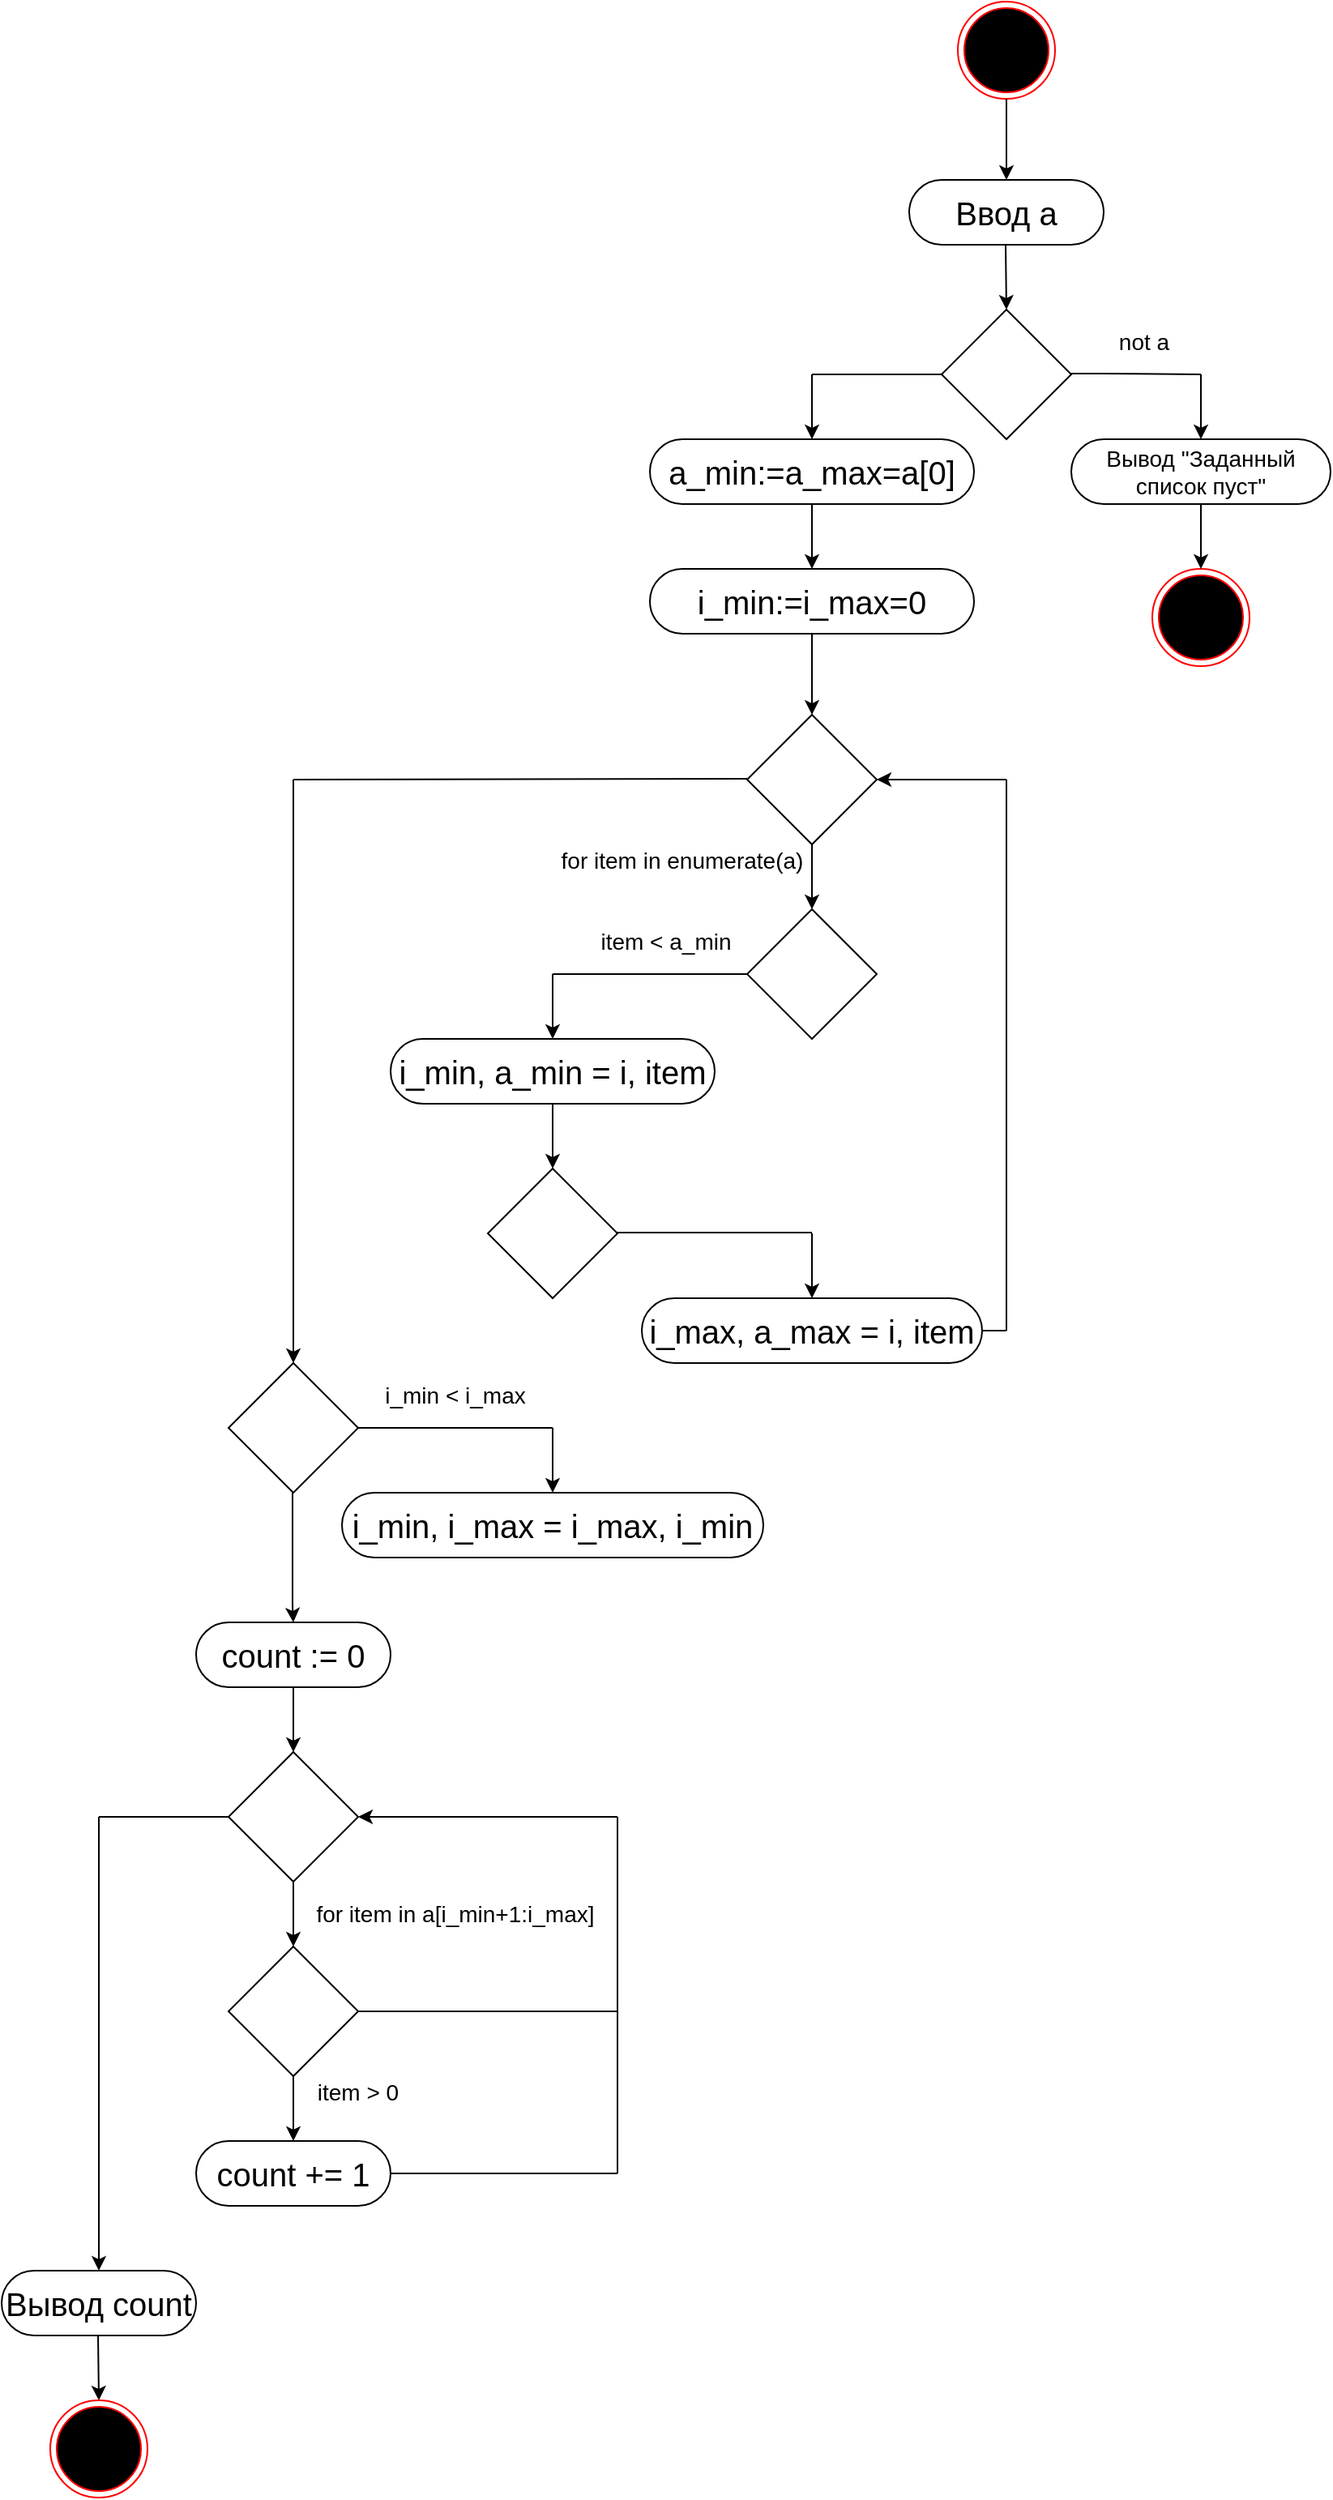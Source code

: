 <mxfile version="14.7.1" type="github">
  <diagram id="1G36SkYrBmARHfN4nVAl" name="Page-1">
    <mxGraphModel dx="1096" dy="569" grid="1" gridSize="10" guides="1" tooltips="1" connect="1" arrows="1" fold="1" page="1" pageScale="1" pageWidth="827" pageHeight="1169" math="0" shadow="0">
      <root>
        <mxCell id="0" />
        <mxCell id="1" parent="0" />
        <mxCell id="stZG2l_DTAM-XmHHD5Aj-29" value="" style="ellipse;html=1;shape=endState;fillColor=#000000;strokeColor=#ff0000;" vertex="1" parent="1">
          <mxGeometry x="490" y="40" width="60" height="60" as="geometry" />
        </mxCell>
        <mxCell id="stZG2l_DTAM-XmHHD5Aj-30" value="" style="endArrow=classic;html=1;" edge="1" parent="1">
          <mxGeometry width="50" height="50" relative="1" as="geometry">
            <mxPoint x="520" y="100" as="sourcePoint" />
            <mxPoint x="520" y="150" as="targetPoint" />
          </mxGeometry>
        </mxCell>
        <mxCell id="stZG2l_DTAM-XmHHD5Aj-31" value="Ввод a" style="rounded=1;whiteSpace=wrap;html=1;arcSize=50;fontSize=20;" vertex="1" parent="1">
          <mxGeometry x="460" y="150" width="120" height="40" as="geometry" />
        </mxCell>
        <mxCell id="stZG2l_DTAM-XmHHD5Aj-32" value="" style="endArrow=classic;html=1;" edge="1" parent="1">
          <mxGeometry width="50" height="50" relative="1" as="geometry">
            <mxPoint x="519.5" y="190" as="sourcePoint" />
            <mxPoint x="520" y="230" as="targetPoint" />
          </mxGeometry>
        </mxCell>
        <mxCell id="stZG2l_DTAM-XmHHD5Aj-33" value="" style="rhombus;whiteSpace=wrap;html=1;fontSize=20;strokeColor=#000000;" vertex="1" parent="1">
          <mxGeometry x="480" y="230" width="80" height="80" as="geometry" />
        </mxCell>
        <mxCell id="stZG2l_DTAM-XmHHD5Aj-34" value="" style="endArrow=none;html=1;fontSize=20;" edge="1" parent="1">
          <mxGeometry width="50" height="50" relative="1" as="geometry">
            <mxPoint x="560" y="269.5" as="sourcePoint" />
            <mxPoint x="640" y="270" as="targetPoint" />
            <Array as="points">
              <mxPoint x="590" y="269.5" />
            </Array>
          </mxGeometry>
        </mxCell>
        <mxCell id="stZG2l_DTAM-XmHHD5Aj-35" value="" style="endArrow=classic;html=1;fontSize=20;" edge="1" parent="1">
          <mxGeometry width="50" height="50" relative="1" as="geometry">
            <mxPoint x="640" y="270" as="sourcePoint" />
            <mxPoint x="640" y="310" as="targetPoint" />
          </mxGeometry>
        </mxCell>
        <mxCell id="stZG2l_DTAM-XmHHD5Aj-36" value="a_min:=a_max=a[0]" style="rounded=1;whiteSpace=wrap;html=1;arcSize=50;fontSize=20;" vertex="1" parent="1">
          <mxGeometry x="300" y="310" width="200" height="40" as="geometry" />
        </mxCell>
        <mxCell id="stZG2l_DTAM-XmHHD5Aj-37" value="" style="endArrow=none;html=1;fontSize=20;" edge="1" parent="1">
          <mxGeometry width="50" height="50" relative="1" as="geometry">
            <mxPoint x="400" y="270" as="sourcePoint" />
            <mxPoint x="480" y="270" as="targetPoint" />
          </mxGeometry>
        </mxCell>
        <mxCell id="stZG2l_DTAM-XmHHD5Aj-38" value="" style="endArrow=classic;html=1;fontSize=20;" edge="1" parent="1">
          <mxGeometry width="50" height="50" relative="1" as="geometry">
            <mxPoint x="400" y="270" as="sourcePoint" />
            <mxPoint x="400" y="310" as="targetPoint" />
          </mxGeometry>
        </mxCell>
        <mxCell id="stZG2l_DTAM-XmHHD5Aj-39" value="Вывод &quot;Заданный список пуст&quot;" style="rounded=1;whiteSpace=wrap;html=1;arcSize=50;fontSize=14;" vertex="1" parent="1">
          <mxGeometry x="560" y="310" width="160" height="40" as="geometry" />
        </mxCell>
        <mxCell id="stZG2l_DTAM-XmHHD5Aj-40" value="" style="endArrow=classic;html=1;fontSize=14;" edge="1" parent="1">
          <mxGeometry width="50" height="50" relative="1" as="geometry">
            <mxPoint x="400" y="350" as="sourcePoint" />
            <mxPoint x="400" y="390" as="targetPoint" />
          </mxGeometry>
        </mxCell>
        <mxCell id="stZG2l_DTAM-XmHHD5Aj-41" value="" style="ellipse;html=1;shape=endState;fillColor=#000000;strokeColor=#ff0000;" vertex="1" parent="1">
          <mxGeometry x="610" y="390" width="60" height="60" as="geometry" />
        </mxCell>
        <mxCell id="stZG2l_DTAM-XmHHD5Aj-42" value="" style="endArrow=classic;html=1;fontSize=14;" edge="1" parent="1">
          <mxGeometry width="50" height="50" relative="1" as="geometry">
            <mxPoint x="640" y="350" as="sourcePoint" />
            <mxPoint x="640" y="390" as="targetPoint" />
          </mxGeometry>
        </mxCell>
        <mxCell id="stZG2l_DTAM-XmHHD5Aj-52" value="" style="rhombus;whiteSpace=wrap;html=1;fontSize=20;strokeColor=#000000;" vertex="1" parent="1">
          <mxGeometry x="360" y="480" width="80" height="80" as="geometry" />
        </mxCell>
        <mxCell id="stZG2l_DTAM-XmHHD5Aj-57" value="not a" style="text;html=1;strokeColor=none;fillColor=none;align=center;verticalAlign=middle;whiteSpace=wrap;rounded=0;fontSize=14;" vertex="1" parent="1">
          <mxGeometry x="560" y="240" width="90" height="20" as="geometry" />
        </mxCell>
        <mxCell id="stZG2l_DTAM-XmHHD5Aj-58" value="for item in enumerate(a)" style="text;html=1;strokeColor=none;fillColor=none;align=center;verticalAlign=middle;whiteSpace=wrap;rounded=0;fontSize=14;" vertex="1" parent="1">
          <mxGeometry x="240" y="560" width="160" height="20" as="geometry" />
        </mxCell>
        <mxCell id="stZG2l_DTAM-XmHHD5Aj-62" value="i_min:=i_max=0" style="rounded=1;whiteSpace=wrap;html=1;arcSize=50;fontSize=20;" vertex="1" parent="1">
          <mxGeometry x="300" y="390" width="200" height="40" as="geometry" />
        </mxCell>
        <mxCell id="stZG2l_DTAM-XmHHD5Aj-65" value="" style="endArrow=classic;html=1;fontSize=14;exitX=0.5;exitY=1;exitDx=0;exitDy=0;" edge="1" parent="1" source="stZG2l_DTAM-XmHHD5Aj-62">
          <mxGeometry width="50" height="50" relative="1" as="geometry">
            <mxPoint x="420" y="370" as="sourcePoint" />
            <mxPoint x="400" y="480" as="targetPoint" />
          </mxGeometry>
        </mxCell>
        <mxCell id="stZG2l_DTAM-XmHHD5Aj-66" value="" style="endArrow=classic;html=1;" edge="1" parent="1">
          <mxGeometry width="50" height="50" relative="1" as="geometry">
            <mxPoint x="400" y="560" as="sourcePoint" />
            <mxPoint x="400" y="600" as="targetPoint" />
          </mxGeometry>
        </mxCell>
        <mxCell id="stZG2l_DTAM-XmHHD5Aj-67" value="" style="rhombus;whiteSpace=wrap;html=1;fontSize=20;strokeColor=#000000;" vertex="1" parent="1">
          <mxGeometry x="360" y="600" width="80" height="80" as="geometry" />
        </mxCell>
        <mxCell id="stZG2l_DTAM-XmHHD5Aj-68" value="item &amp;lt; a_min" style="text;html=1;strokeColor=none;fillColor=none;align=center;verticalAlign=middle;whiteSpace=wrap;rounded=0;fontSize=14;" vertex="1" parent="1">
          <mxGeometry x="230" y="610" width="160" height="20" as="geometry" />
        </mxCell>
        <mxCell id="stZG2l_DTAM-XmHHD5Aj-69" value="" style="endArrow=none;html=1;" edge="1" parent="1">
          <mxGeometry width="50" height="50" relative="1" as="geometry">
            <mxPoint x="240" y="640" as="sourcePoint" />
            <mxPoint x="360" y="640" as="targetPoint" />
          </mxGeometry>
        </mxCell>
        <mxCell id="stZG2l_DTAM-XmHHD5Aj-74" value="" style="endArrow=classic;html=1;" edge="1" parent="1">
          <mxGeometry width="50" height="50" relative="1" as="geometry">
            <mxPoint x="240" y="640" as="sourcePoint" />
            <mxPoint x="240" y="680" as="targetPoint" />
          </mxGeometry>
        </mxCell>
        <mxCell id="stZG2l_DTAM-XmHHD5Aj-75" value="i_min, a_min = i, item" style="rounded=1;whiteSpace=wrap;html=1;arcSize=50;fontSize=20;" vertex="1" parent="1">
          <mxGeometry x="140" y="680" width="200" height="40" as="geometry" />
        </mxCell>
        <mxCell id="stZG2l_DTAM-XmHHD5Aj-77" value="" style="endArrow=classic;html=1;" edge="1" parent="1">
          <mxGeometry width="50" height="50" relative="1" as="geometry">
            <mxPoint x="240" y="720" as="sourcePoint" />
            <mxPoint x="240" y="760" as="targetPoint" />
          </mxGeometry>
        </mxCell>
        <mxCell id="stZG2l_DTAM-XmHHD5Aj-78" value="" style="rhombus;whiteSpace=wrap;html=1;fontSize=20;strokeColor=#000000;" vertex="1" parent="1">
          <mxGeometry x="200" y="760" width="80" height="80" as="geometry" />
        </mxCell>
        <mxCell id="stZG2l_DTAM-XmHHD5Aj-79" value="" style="endArrow=none;html=1;" edge="1" parent="1">
          <mxGeometry width="50" height="50" relative="1" as="geometry">
            <mxPoint x="280" y="799.5" as="sourcePoint" />
            <mxPoint x="400" y="799.5" as="targetPoint" />
          </mxGeometry>
        </mxCell>
        <mxCell id="stZG2l_DTAM-XmHHD5Aj-80" value="" style="endArrow=classic;html=1;" edge="1" parent="1">
          <mxGeometry width="50" height="50" relative="1" as="geometry">
            <mxPoint x="400" y="800" as="sourcePoint" />
            <mxPoint x="400" y="840" as="targetPoint" />
          </mxGeometry>
        </mxCell>
        <mxCell id="stZG2l_DTAM-XmHHD5Aj-81" value="i_max, a_max = i, item" style="rounded=1;whiteSpace=wrap;html=1;arcSize=50;fontSize=20;" vertex="1" parent="1">
          <mxGeometry x="295" y="840" width="210" height="40" as="geometry" />
        </mxCell>
        <mxCell id="stZG2l_DTAM-XmHHD5Aj-82" value="" style="endArrow=none;html=1;" edge="1" parent="1">
          <mxGeometry width="50" height="50" relative="1" as="geometry">
            <mxPoint x="505" y="860" as="sourcePoint" />
            <mxPoint x="520" y="860" as="targetPoint" />
          </mxGeometry>
        </mxCell>
        <mxCell id="stZG2l_DTAM-XmHHD5Aj-83" value="" style="endArrow=none;html=1;" edge="1" parent="1">
          <mxGeometry width="50" height="50" relative="1" as="geometry">
            <mxPoint x="520" y="520" as="sourcePoint" />
            <mxPoint x="520" y="860" as="targetPoint" />
          </mxGeometry>
        </mxCell>
        <mxCell id="stZG2l_DTAM-XmHHD5Aj-85" value="" style="endArrow=classic;html=1;entryX=1;entryY=0.5;entryDx=0;entryDy=0;" edge="1" parent="1" target="stZG2l_DTAM-XmHHD5Aj-52">
          <mxGeometry width="50" height="50" relative="1" as="geometry">
            <mxPoint x="520" y="520" as="sourcePoint" />
            <mxPoint x="570" y="470" as="targetPoint" />
          </mxGeometry>
        </mxCell>
        <mxCell id="stZG2l_DTAM-XmHHD5Aj-86" value="" style="endArrow=none;html=1;" edge="1" parent="1">
          <mxGeometry width="50" height="50" relative="1" as="geometry">
            <mxPoint x="80" y="520" as="sourcePoint" />
            <mxPoint x="360" y="519.5" as="targetPoint" />
          </mxGeometry>
        </mxCell>
        <mxCell id="stZG2l_DTAM-XmHHD5Aj-88" value="" style="endArrow=classic;html=1;entryX=0.5;entryY=0;entryDx=0;entryDy=0;" edge="1" parent="1" target="stZG2l_DTAM-XmHHD5Aj-90">
          <mxGeometry width="50" height="50" relative="1" as="geometry">
            <mxPoint x="80" y="520" as="sourcePoint" />
            <mxPoint x="80" y="840" as="targetPoint" />
          </mxGeometry>
        </mxCell>
        <mxCell id="stZG2l_DTAM-XmHHD5Aj-90" value="" style="rhombus;whiteSpace=wrap;html=1;fontSize=20;strokeColor=#000000;" vertex="1" parent="1">
          <mxGeometry x="40" y="880" width="80" height="80" as="geometry" />
        </mxCell>
        <mxCell id="stZG2l_DTAM-XmHHD5Aj-91" value="" style="endArrow=none;html=1;" edge="1" parent="1">
          <mxGeometry width="50" height="50" relative="1" as="geometry">
            <mxPoint x="120" y="920" as="sourcePoint" />
            <mxPoint x="240" y="920" as="targetPoint" />
          </mxGeometry>
        </mxCell>
        <mxCell id="stZG2l_DTAM-XmHHD5Aj-93" value="" style="endArrow=classic;html=1;" edge="1" parent="1">
          <mxGeometry width="50" height="50" relative="1" as="geometry">
            <mxPoint x="240" y="920" as="sourcePoint" />
            <mxPoint x="240" y="960" as="targetPoint" />
          </mxGeometry>
        </mxCell>
        <mxCell id="stZG2l_DTAM-XmHHD5Aj-94" value="i_min, i_max = i_max, i_min" style="rounded=1;whiteSpace=wrap;html=1;arcSize=50;fontSize=20;" vertex="1" parent="1">
          <mxGeometry x="110" y="960" width="260" height="40" as="geometry" />
        </mxCell>
        <mxCell id="stZG2l_DTAM-XmHHD5Aj-95" value="i_min &amp;lt; i_max" style="text;html=1;strokeColor=none;fillColor=none;align=center;verticalAlign=middle;whiteSpace=wrap;rounded=0;fontSize=14;" vertex="1" parent="1">
          <mxGeometry x="100" y="890" width="160" height="20" as="geometry" />
        </mxCell>
        <mxCell id="stZG2l_DTAM-XmHHD5Aj-96" value="" style="endArrow=classic;html=1;" edge="1" parent="1">
          <mxGeometry width="50" height="50" relative="1" as="geometry">
            <mxPoint x="79.5" y="960" as="sourcePoint" />
            <mxPoint x="80" y="1040" as="targetPoint" />
            <Array as="points">
              <mxPoint x="79.5" y="1030" />
            </Array>
          </mxGeometry>
        </mxCell>
        <mxCell id="stZG2l_DTAM-XmHHD5Aj-97" value="count := 0" style="rounded=1;whiteSpace=wrap;html=1;arcSize=50;fontSize=20;" vertex="1" parent="1">
          <mxGeometry x="20" y="1040" width="120" height="40" as="geometry" />
        </mxCell>
        <mxCell id="stZG2l_DTAM-XmHHD5Aj-98" value="" style="endArrow=classic;html=1;" edge="1" parent="1" target="stZG2l_DTAM-XmHHD5Aj-97">
          <mxGeometry width="50" height="50" relative="1" as="geometry">
            <mxPoint x="80" y="1080" as="sourcePoint" />
            <mxPoint x="130" y="1030" as="targetPoint" />
          </mxGeometry>
        </mxCell>
        <mxCell id="stZG2l_DTAM-XmHHD5Aj-99" value="" style="endArrow=classic;html=1;" edge="1" parent="1">
          <mxGeometry width="50" height="50" relative="1" as="geometry">
            <mxPoint x="80" y="1080" as="sourcePoint" />
            <mxPoint x="80" y="1120" as="targetPoint" />
          </mxGeometry>
        </mxCell>
        <mxCell id="stZG2l_DTAM-XmHHD5Aj-100" value="" style="rhombus;whiteSpace=wrap;html=1;fontSize=20;strokeColor=#000000;" vertex="1" parent="1">
          <mxGeometry x="40" y="1120" width="80" height="80" as="geometry" />
        </mxCell>
        <mxCell id="stZG2l_DTAM-XmHHD5Aj-101" value="for item in a[i_min+1:i_max]" style="text;html=1;strokeColor=none;fillColor=none;align=center;verticalAlign=middle;whiteSpace=wrap;rounded=0;fontSize=14;" vertex="1" parent="1">
          <mxGeometry x="80" y="1210" width="200" height="20" as="geometry" />
        </mxCell>
        <mxCell id="stZG2l_DTAM-XmHHD5Aj-102" value="" style="endArrow=classic;html=1;" edge="1" parent="1">
          <mxGeometry width="50" height="50" relative="1" as="geometry">
            <mxPoint x="80" y="1200" as="sourcePoint" />
            <mxPoint x="80" y="1240" as="targetPoint" />
          </mxGeometry>
        </mxCell>
        <mxCell id="stZG2l_DTAM-XmHHD5Aj-103" value="" style="rhombus;whiteSpace=wrap;html=1;fontSize=20;strokeColor=#000000;" vertex="1" parent="1">
          <mxGeometry x="40" y="1240" width="80" height="80" as="geometry" />
        </mxCell>
        <mxCell id="stZG2l_DTAM-XmHHD5Aj-105" value="" style="endArrow=none;html=1;" edge="1" parent="1">
          <mxGeometry width="50" height="50" relative="1" as="geometry">
            <mxPoint x="120" y="1280" as="sourcePoint" />
            <mxPoint x="280" y="1280" as="targetPoint" />
          </mxGeometry>
        </mxCell>
        <mxCell id="stZG2l_DTAM-XmHHD5Aj-107" value="" style="endArrow=classic;html=1;" edge="1" parent="1">
          <mxGeometry width="50" height="50" relative="1" as="geometry">
            <mxPoint x="80" y="1320" as="sourcePoint" />
            <mxPoint x="80" y="1360" as="targetPoint" />
          </mxGeometry>
        </mxCell>
        <mxCell id="stZG2l_DTAM-XmHHD5Aj-108" value="item &amp;gt; 0" style="text;html=1;strokeColor=none;fillColor=none;align=center;verticalAlign=middle;whiteSpace=wrap;rounded=0;fontSize=14;" vertex="1" parent="1">
          <mxGeometry x="80" y="1320" width="80" height="20" as="geometry" />
        </mxCell>
        <mxCell id="stZG2l_DTAM-XmHHD5Aj-109" value="count += 1" style="rounded=1;whiteSpace=wrap;html=1;arcSize=50;fontSize=20;" vertex="1" parent="1">
          <mxGeometry x="20" y="1360" width="120" height="40" as="geometry" />
        </mxCell>
        <mxCell id="stZG2l_DTAM-XmHHD5Aj-110" value="" style="endArrow=none;html=1;" edge="1" parent="1">
          <mxGeometry width="50" height="50" relative="1" as="geometry">
            <mxPoint x="140" y="1380" as="sourcePoint" />
            <mxPoint x="280" y="1380" as="targetPoint" />
          </mxGeometry>
        </mxCell>
        <mxCell id="stZG2l_DTAM-XmHHD5Aj-111" value="" style="endArrow=none;html=1;" edge="1" parent="1">
          <mxGeometry width="50" height="50" relative="1" as="geometry">
            <mxPoint x="280" y="1380" as="sourcePoint" />
            <mxPoint x="280" y="1160" as="targetPoint" />
          </mxGeometry>
        </mxCell>
        <mxCell id="stZG2l_DTAM-XmHHD5Aj-112" value="" style="endArrow=classic;html=1;entryX=1;entryY=0.5;entryDx=0;entryDy=0;" edge="1" parent="1" target="stZG2l_DTAM-XmHHD5Aj-100">
          <mxGeometry width="50" height="50" relative="1" as="geometry">
            <mxPoint x="280" y="1160" as="sourcePoint" />
            <mxPoint x="330" y="1110" as="targetPoint" />
          </mxGeometry>
        </mxCell>
        <mxCell id="stZG2l_DTAM-XmHHD5Aj-113" value="" style="endArrow=none;html=1;" edge="1" parent="1">
          <mxGeometry width="50" height="50" relative="1" as="geometry">
            <mxPoint x="-40" y="1160" as="sourcePoint" />
            <mxPoint x="40" y="1160" as="targetPoint" />
          </mxGeometry>
        </mxCell>
        <mxCell id="stZG2l_DTAM-XmHHD5Aj-115" value="" style="endArrow=classic;html=1;" edge="1" parent="1">
          <mxGeometry width="50" height="50" relative="1" as="geometry">
            <mxPoint x="-40" y="1160" as="sourcePoint" />
            <mxPoint x="-40" y="1440" as="targetPoint" />
          </mxGeometry>
        </mxCell>
        <mxCell id="stZG2l_DTAM-XmHHD5Aj-116" value="Вывод count" style="rounded=1;whiteSpace=wrap;html=1;arcSize=50;fontSize=20;" vertex="1" parent="1">
          <mxGeometry x="-100" y="1440" width="120" height="40" as="geometry" />
        </mxCell>
        <mxCell id="stZG2l_DTAM-XmHHD5Aj-118" value="" style="endArrow=classic;html=1;" edge="1" parent="1">
          <mxGeometry width="50" height="50" relative="1" as="geometry">
            <mxPoint x="-40.5" y="1480" as="sourcePoint" />
            <mxPoint x="-40" y="1520" as="targetPoint" />
          </mxGeometry>
        </mxCell>
        <mxCell id="stZG2l_DTAM-XmHHD5Aj-119" value="" style="ellipse;html=1;shape=endState;fillColor=#000000;strokeColor=#ff0000;" vertex="1" parent="1">
          <mxGeometry x="-70" y="1520" width="60" height="60" as="geometry" />
        </mxCell>
      </root>
    </mxGraphModel>
  </diagram>
</mxfile>

